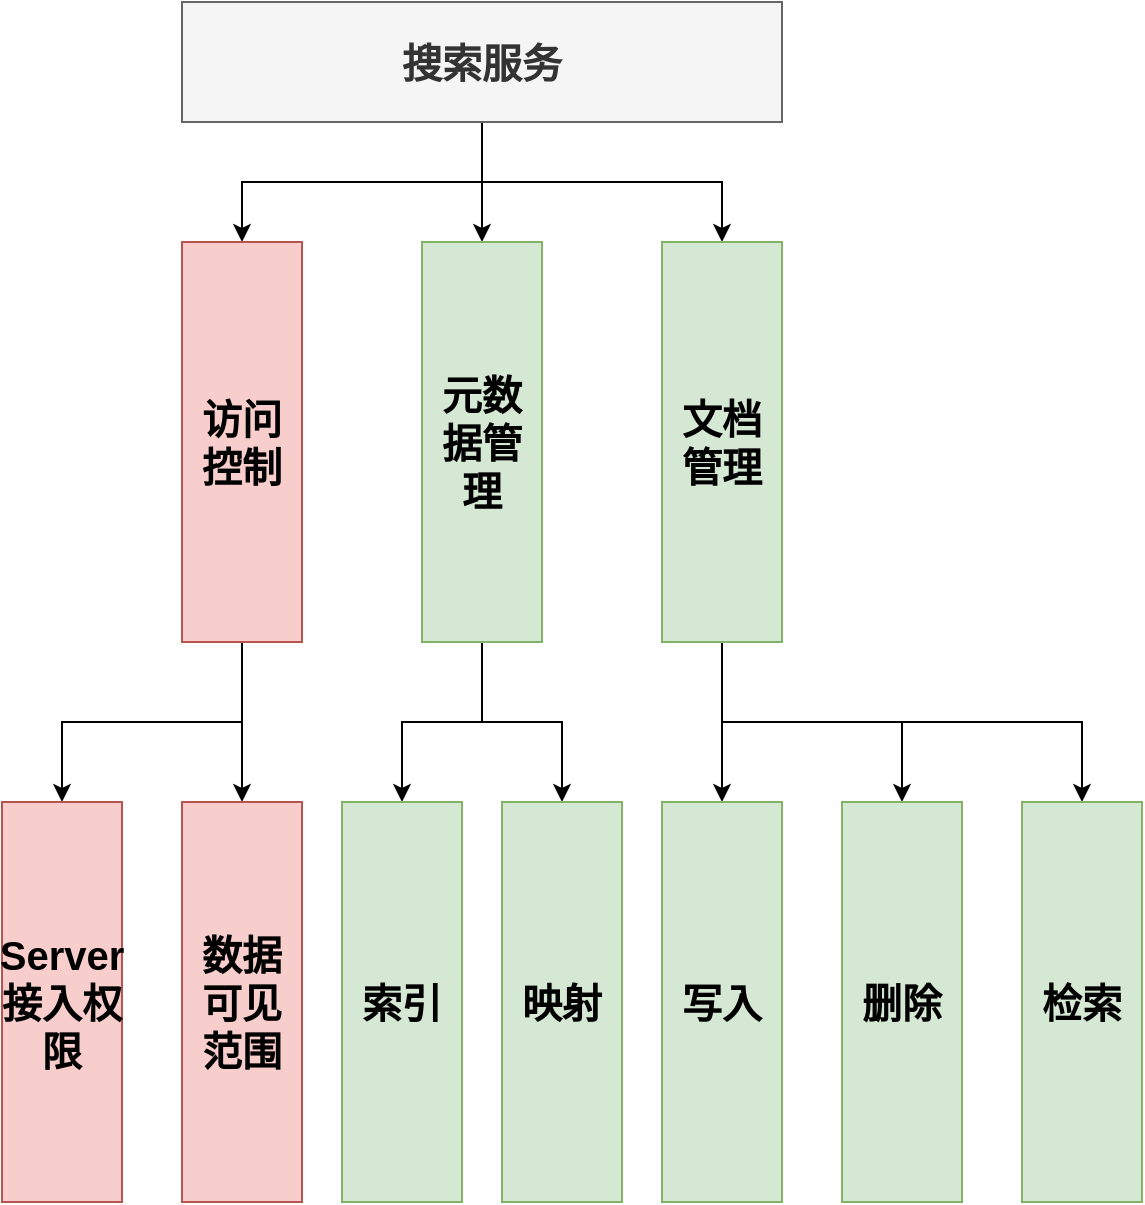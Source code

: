 <mxfile version="11.1.4" type="device"><diagram id="nyzzNNWqmZ5mI4QEIZFL" name="搜索功能图"><mxGraphModel dx="1086" dy="808" grid="1" gridSize="10" guides="1" tooltips="1" connect="1" arrows="1" fold="1" page="1" pageScale="1" pageWidth="827" pageHeight="1169" math="0" shadow="0"><root><mxCell id="1bt5FC6uXTFl_-FDxdfS-0"/><mxCell id="1bt5FC6uXTFl_-FDxdfS-1" parent="1bt5FC6uXTFl_-FDxdfS-0"/><mxCell id="v7ilvxwStK7RIsuD0TLw-4" value="" style="edgeStyle=orthogonalEdgeStyle;rounded=0;orthogonalLoop=1;jettySize=auto;html=1;fontSize=20;" parent="1bt5FC6uXTFl_-FDxdfS-1" source="v7ilvxwStK7RIsuD0TLw-0" target="v7ilvxwStK7RIsuD0TLw-3" edge="1"><mxGeometry relative="1" as="geometry"/></mxCell><mxCell id="v7ilvxwStK7RIsuD0TLw-6" value="" style="edgeStyle=orthogonalEdgeStyle;rounded=0;orthogonalLoop=1;jettySize=auto;html=1;fontSize=20;" parent="1bt5FC6uXTFl_-FDxdfS-1" source="v7ilvxwStK7RIsuD0TLw-0" target="v7ilvxwStK7RIsuD0TLw-5" edge="1"><mxGeometry relative="1" as="geometry"/></mxCell><mxCell id="v7ilvxwStK7RIsuD0TLw-8" value="" style="edgeStyle=orthogonalEdgeStyle;rounded=0;orthogonalLoop=1;jettySize=auto;html=1;fontSize=20;" parent="1bt5FC6uXTFl_-FDxdfS-1" source="v7ilvxwStK7RIsuD0TLw-0" target="v7ilvxwStK7RIsuD0TLw-7" edge="1"><mxGeometry relative="1" as="geometry"/></mxCell><mxCell id="v7ilvxwStK7RIsuD0TLw-0" value="搜索服务" style="rounded=0;whiteSpace=wrap;html=1;fontStyle=1;fontSize=20;fillColor=#f5f5f5;strokeColor=#666666;fontColor=#333333;" parent="1bt5FC6uXTFl_-FDxdfS-1" vertex="1"><mxGeometry x="240" y="120" width="300" height="60" as="geometry"/></mxCell><mxCell id="_EwHxVmkhhxZZt26FMsp-8" value="" style="edgeStyle=orthogonalEdgeStyle;rounded=0;orthogonalLoop=1;jettySize=auto;html=1;exitX=1;exitY=0.5;exitDx=0;exitDy=0;" parent="1bt5FC6uXTFl_-FDxdfS-1" source="v7ilvxwStK7RIsuD0TLw-7" target="_EwHxVmkhhxZZt26FMsp-7" edge="1"><mxGeometry relative="1" as="geometry"/></mxCell><mxCell id="_EwHxVmkhhxZZt26FMsp-10" value="" style="edgeStyle=orthogonalEdgeStyle;rounded=0;orthogonalLoop=1;jettySize=auto;html=1;exitX=1;exitY=0.5;exitDx=0;exitDy=0;" parent="1bt5FC6uXTFl_-FDxdfS-1" source="v7ilvxwStK7RIsuD0TLw-7" target="_EwHxVmkhhxZZt26FMsp-9" edge="1"><mxGeometry relative="1" as="geometry"/></mxCell><mxCell id="_EwHxVmkhhxZZt26FMsp-12" value="" style="edgeStyle=orthogonalEdgeStyle;rounded=0;orthogonalLoop=1;jettySize=auto;html=1;" parent="1bt5FC6uXTFl_-FDxdfS-1" source="v7ilvxwStK7RIsuD0TLw-7" target="_EwHxVmkhhxZZt26FMsp-11" edge="1"><mxGeometry relative="1" as="geometry"/></mxCell><mxCell id="v7ilvxwStK7RIsuD0TLw-7" value="文档管理" style="rounded=0;whiteSpace=wrap;html=1;fontStyle=1;fontSize=20;direction=south;fillColor=#d5e8d4;strokeColor=#82b366;" parent="1bt5FC6uXTFl_-FDxdfS-1" vertex="1"><mxGeometry x="480" y="240" width="60" height="200" as="geometry"/></mxCell><mxCell id="_EwHxVmkhhxZZt26FMsp-11" value="写入" style="rounded=0;whiteSpace=wrap;html=1;fontStyle=1;fontSize=20;direction=south;fillColor=#d5e8d4;strokeColor=#82b366;" parent="1bt5FC6uXTFl_-FDxdfS-1" vertex="1"><mxGeometry x="480" y="520" width="60" height="200" as="geometry"/></mxCell><mxCell id="_EwHxVmkhhxZZt26FMsp-9" value="删除" style="rounded=0;whiteSpace=wrap;html=1;fontStyle=1;fontSize=20;direction=south;fillColor=#d5e8d4;strokeColor=#82b366;" parent="1bt5FC6uXTFl_-FDxdfS-1" vertex="1"><mxGeometry x="570" y="520" width="60" height="200" as="geometry"/></mxCell><mxCell id="_EwHxVmkhhxZZt26FMsp-7" value="检索" style="rounded=0;whiteSpace=wrap;html=1;fontStyle=1;fontSize=20;direction=south;fillColor=#d5e8d4;strokeColor=#82b366;" parent="1bt5FC6uXTFl_-FDxdfS-1" vertex="1"><mxGeometry x="660" y="520" width="60" height="200" as="geometry"/></mxCell><mxCell id="II9FQGvRWIErgiQiVrHA-1" value="" style="edgeStyle=orthogonalEdgeStyle;rounded=0;orthogonalLoop=1;jettySize=auto;html=1;" parent="1bt5FC6uXTFl_-FDxdfS-1" source="v7ilvxwStK7RIsuD0TLw-5" target="II9FQGvRWIErgiQiVrHA-0" edge="1"><mxGeometry relative="1" as="geometry"/></mxCell><mxCell id="II9FQGvRWIErgiQiVrHA-3" value="" style="edgeStyle=orthogonalEdgeStyle;rounded=0;orthogonalLoop=1;jettySize=auto;html=1;" parent="1bt5FC6uXTFl_-FDxdfS-1" source="v7ilvxwStK7RIsuD0TLw-5" target="II9FQGvRWIErgiQiVrHA-2" edge="1"><mxGeometry relative="1" as="geometry"/></mxCell><mxCell id="v7ilvxwStK7RIsuD0TLw-5" value="元数据管理" style="rounded=0;whiteSpace=wrap;html=1;fontStyle=1;fontSize=20;direction=south;fillColor=#d5e8d4;strokeColor=#82b366;" parent="1bt5FC6uXTFl_-FDxdfS-1" vertex="1"><mxGeometry x="360" y="240" width="60" height="200" as="geometry"/></mxCell><mxCell id="II9FQGvRWIErgiQiVrHA-2" value="映射" style="rounded=0;whiteSpace=wrap;html=1;fontStyle=1;fontSize=20;direction=south;fillColor=#d5e8d4;strokeColor=#82b366;" parent="1bt5FC6uXTFl_-FDxdfS-1" vertex="1"><mxGeometry x="400" y="520" width="60" height="200" as="geometry"/></mxCell><mxCell id="II9FQGvRWIErgiQiVrHA-0" value="索引" style="rounded=0;whiteSpace=wrap;html=1;fontStyle=1;fontSize=20;direction=south;fillColor=#d5e8d4;strokeColor=#82b366;" parent="1bt5FC6uXTFl_-FDxdfS-1" vertex="1"><mxGeometry x="320" y="520" width="60" height="200" as="geometry"/></mxCell><mxCell id="_EwHxVmkhhxZZt26FMsp-1" value="" style="edgeStyle=orthogonalEdgeStyle;rounded=0;orthogonalLoop=1;jettySize=auto;html=1;exitX=1;exitY=0.5;exitDx=0;exitDy=0;" parent="1bt5FC6uXTFl_-FDxdfS-1" source="v7ilvxwStK7RIsuD0TLw-3" target="_EwHxVmkhhxZZt26FMsp-0" edge="1"><mxGeometry relative="1" as="geometry"/></mxCell><mxCell id="_EwHxVmkhhxZZt26FMsp-3" value="" style="edgeStyle=orthogonalEdgeStyle;rounded=0;orthogonalLoop=1;jettySize=auto;html=1;exitX=1;exitY=0.5;exitDx=0;exitDy=0;" parent="1bt5FC6uXTFl_-FDxdfS-1" source="v7ilvxwStK7RIsuD0TLw-3" target="_EwHxVmkhhxZZt26FMsp-2" edge="1"><mxGeometry relative="1" as="geometry"/></mxCell><mxCell id="v7ilvxwStK7RIsuD0TLw-3" value="访问控制" style="rounded=0;whiteSpace=wrap;html=1;fontStyle=1;fontSize=20;direction=south;fillColor=#f8cecc;strokeColor=#b85450;" parent="1bt5FC6uXTFl_-FDxdfS-1" vertex="1"><mxGeometry x="240" y="240" width="60" height="200" as="geometry"/></mxCell><mxCell id="_EwHxVmkhhxZZt26FMsp-2" value="数据可见范围" style="rounded=0;whiteSpace=wrap;html=1;fontStyle=1;fontSize=20;direction=south;fillColor=#f8cecc;strokeColor=#b85450;" parent="1bt5FC6uXTFl_-FDxdfS-1" vertex="1"><mxGeometry x="240" y="520" width="60" height="200" as="geometry"/></mxCell><mxCell id="_EwHxVmkhhxZZt26FMsp-0" value="Server&lt;br&gt;接入权限" style="rounded=0;whiteSpace=wrap;html=1;fontStyle=1;fontSize=20;direction=south;fillColor=#f8cecc;strokeColor=#b85450;" parent="1bt5FC6uXTFl_-FDxdfS-1" vertex="1"><mxGeometry x="150" y="520" width="60" height="200" as="geometry"/></mxCell></root></mxGraphModel></diagram><diagram id="G4bWBQ9KmX_OVODt63YT" name="搜索架构图"><mxGraphModel dx="1086" dy="808" grid="1" gridSize="10" guides="1" tooltips="1" connect="1" arrows="1" fold="1" page="1" pageScale="1" pageWidth="827" pageHeight="1169" math="0" shadow="0"><root><mxCell id="YS5It0yasbeYNUYXWlUj-0"/><mxCell id="YS5It0yasbeYNUYXWlUj-1" parent="YS5It0yasbeYNUYXWlUj-0"/><mxCell id="D_XsXljDCP3pQcd91aoW-12" value="元数据管理" style="rounded=0;whiteSpace=wrap;html=1;fontStyle=1;fontSize=20;fillColor=#d5e8d4;strokeColor=#82b366;" parent="YS5It0yasbeYNUYXWlUj-1" vertex="1"><mxGeometry x="80" y="140" width="160" height="60" as="geometry"/></mxCell><mxCell id="D_XsXljDCP3pQcd91aoW-14" value="文档管理" style="rounded=0;whiteSpace=wrap;html=1;fontStyle=1;fontSize=20;fillColor=#d5e8d4;strokeColor=#82b366;" parent="YS5It0yasbeYNUYXWlUj-1" vertex="1"><mxGeometry x="240" y="140" width="160" height="60" as="geometry"/></mxCell><mxCell id="D_XsXljDCP3pQcd91aoW-15" value="接口管理" style="rounded=0;whiteSpace=wrap;html=1;fontStyle=1;fontSize=20;fillColor=#d5e8d4;strokeColor=#82b366;" parent="YS5It0yasbeYNUYXWlUj-1" vertex="1"><mxGeometry x="400" y="80" width="160" height="180" as="geometry"/></mxCell><mxCell id="D_XsXljDCP3pQcd91aoW-16" value="Demo" style="rounded=0;whiteSpace=wrap;html=1;fontStyle=1;fontSize=20;fillColor=#d5e8d4;strokeColor=#82b366;" parent="YS5It0yasbeYNUYXWlUj-1" vertex="1"><mxGeometry x="560" y="80" width="160" height="180" as="geometry"/></mxCell><mxCell id="D_XsXljDCP3pQcd91aoW-17" value="元数据业务" style="rounded=0;whiteSpace=wrap;html=1;fontStyle=1;fontSize=20;fillColor=#d5e8d4;strokeColor=#82b366;" parent="YS5It0yasbeYNUYXWlUj-1" vertex="1"><mxGeometry x="80" y="200" width="160" height="60" as="geometry"/></mxCell><mxCell id="D_XsXljDCP3pQcd91aoW-18" value="文档业务" style="rounded=0;whiteSpace=wrap;html=1;fontStyle=1;fontSize=20;fillColor=#d5e8d4;strokeColor=#82b366;" parent="YS5It0yasbeYNUYXWlUj-1" vertex="1"><mxGeometry x="240" y="200" width="160" height="60" as="geometry"/></mxCell><mxCell id="D_XsXljDCP3pQcd91aoW-20" value="Elasticsearch7.0.0" style="rounded=0;whiteSpace=wrap;html=1;fontStyle=1;fontSize=20;fillColor=#dae8fc;strokeColor=#6c8ebf;" parent="YS5It0yasbeYNUYXWlUj-1" vertex="1"><mxGeometry x="80" y="260" width="640" height="60" as="geometry"/></mxCell><mxCell id="1oeIp1Vxu6flPCYCXu1E-0" value="访问控制" style="rounded=0;whiteSpace=wrap;html=1;fontStyle=1;fontSize=20;fillColor=#f8cecc;strokeColor=#b85450;dashed=1;" parent="YS5It0yasbeYNUYXWlUj-1" vertex="1"><mxGeometry x="80" y="80" width="320" height="60" as="geometry"/></mxCell></root></mxGraphModel></diagram><diagram id="zsjz_bbZw1oufz_PS_me" name="集成架构图"><mxGraphModel dx="1086" dy="808" grid="1" gridSize="10" guides="1" tooltips="1" connect="1" arrows="1" fold="1" page="1" pageScale="1" pageWidth="827" pageHeight="1169" math="0" shadow="0"><root><mxCell id="sxqxhFvc9cpKLZ11VnbM-0"/><mxCell id="sxqxhFvc9cpKLZ11VnbM-1" parent="sxqxhFvc9cpKLZ11VnbM-0"/><mxCell id="AxmPOjMh7DfaHhLL6utb-0" value="ES集群&lt;br style=&quot;font-size: 20px&quot;&gt;承载业务数据" style="rounded=0;whiteSpace=wrap;html=1;fontStyle=1;fontSize=20;fillColor=#dae8fc;strokeColor=#6c8ebf;" parent="sxqxhFvc9cpKLZ11VnbM-1" vertex="1"><mxGeometry x="90" y="448" width="200" height="60" as="geometry"/></mxCell><mxCell id="AxmPOjMh7DfaHhLL6utb-1" value="搜索服务" style="rounded=0;whiteSpace=wrap;html=1;fontStyle=1;fontSize=20;fillColor=#d5e8d4;strokeColor=#82b366;" parent="sxqxhFvc9cpKLZ11VnbM-1" vertex="1"><mxGeometry x="90" y="288" width="200" height="60" as="geometry"/></mxCell><mxCell id="AxmPOjMh7DfaHhLL6utb-2" style="edgeStyle=orthogonalEdgeStyle;rounded=0;orthogonalLoop=1;jettySize=auto;html=1;exitX=0.5;exitY=1;exitDx=0;exitDy=0;entryX=0.5;entryY=0;entryDx=0;entryDy=0;fontSize=20;" parent="sxqxhFvc9cpKLZ11VnbM-1" source="AxmPOjMh7DfaHhLL6utb-4" target="AxmPOjMh7DfaHhLL6utb-5" edge="1"><mxGeometry relative="1" as="geometry"/></mxCell><mxCell id="AxmPOjMh7DfaHhLL6utb-3" style="edgeStyle=orthogonalEdgeStyle;rounded=0;orthogonalLoop=1;jettySize=auto;html=1;exitX=1;exitY=0.5;exitDx=0;exitDy=0;entryX=0;entryY=0.5;entryDx=0;entryDy=0;endArrow=classic;endFill=1;" parent="sxqxhFvc9cpKLZ11VnbM-1" source="AxmPOjMh7DfaHhLL6utb-4" target="AxmPOjMh7DfaHhLL6utb-6" edge="1"><mxGeometry relative="1" as="geometry"/></mxCell><mxCell id="AxmPOjMh7DfaHhLL6utb-4" value="搜索服务" style="rounded=0;whiteSpace=wrap;html=1;fontStyle=1;fontSize=20;fillColor=#d5e8d4;strokeColor=#82b366;" parent="sxqxhFvc9cpKLZ11VnbM-1" vertex="1"><mxGeometry x="80" y="278" width="200" height="60" as="geometry"/></mxCell><mxCell id="AxmPOjMh7DfaHhLL6utb-5" value="ES集群&lt;br style=&quot;font-size: 20px&quot;&gt;承载业务数据" style="rounded=0;whiteSpace=wrap;html=1;fontStyle=1;fontSize=20;fillColor=#dae8fc;strokeColor=#6c8ebf;" parent="sxqxhFvc9cpKLZ11VnbM-1" vertex="1"><mxGeometry x="80" y="438" width="200" height="60" as="geometry"/></mxCell><mxCell id="AxmPOjMh7DfaHhLL6utb-6" value="搜索接口规范库" style="rounded=0;whiteSpace=wrap;html=1;fontStyle=1;fontSize=20;fillColor=#d5e8d4;strokeColor=#82b366;" parent="sxqxhFvc9cpKLZ11VnbM-1" vertex="1"><mxGeometry x="520" y="278" width="200" height="60" as="geometry"/></mxCell><mxCell id="AxmPOjMh7DfaHhLL6utb-7" value="&lt;font style=&quot;font-size: 20px&quot;&gt;http&lt;/font&gt;" style="edgeStyle=orthogonalEdgeStyle;rounded=0;orthogonalLoop=1;jettySize=auto;html=1;exitX=0.5;exitY=1;exitDx=0;exitDy=0;endArrow=classic;endFill=1;" parent="sxqxhFvc9cpKLZ11VnbM-1" source="AxmPOjMh7DfaHhLL6utb-9" target="AxmPOjMh7DfaHhLL6utb-4" edge="1"><mxGeometry relative="1" as="geometry"/></mxCell><mxCell id="AxmPOjMh7DfaHhLL6utb-8" style="edgeStyle=orthogonalEdgeStyle;rounded=0;orthogonalLoop=1;jettySize=auto;html=1;exitX=1;exitY=0.5;exitDx=0;exitDy=0;endArrow=classic;endFill=1;" parent="sxqxhFvc9cpKLZ11VnbM-1" source="AxmPOjMh7DfaHhLL6utb-9" target="AxmPOjMh7DfaHhLL6utb-6" edge="1"><mxGeometry relative="1" as="geometry"/></mxCell><mxCell id="AxmPOjMh7DfaHhLL6utb-9" value="应用业务" style="rounded=0;whiteSpace=wrap;html=1;fontStyle=1;fontSize=20;fillColor=#f5f5f5;strokeColor=#666666;dashed=1;fontColor=#333333;" parent="sxqxhFvc9cpKLZ11VnbM-1" vertex="1"><mxGeometry x="80" y="118" width="200" height="60" as="geometry"/></mxCell></root></mxGraphModel></diagram><diagram id="iNOElur3aFZscn5vyw_o" name="业务接入流程图"><mxGraphModel dx="1086" dy="808" grid="1" gridSize="10" guides="1" tooltips="1" connect="1" arrows="1" fold="1" page="1" pageScale="1" pageWidth="827" pageHeight="1169" math="0" shadow="0"><root><mxCell id="tLYjw_-631BmuIPJWyob-0"/><mxCell id="tLYjw_-631BmuIPJWyob-1" parent="tLYjw_-631BmuIPJWyob-0"/><mxCell id="S9TSkDZb2ho8CjpbFFs2-0" value="&lt;font style=&quot;font-size: 20px&quot;&gt;客户端运行时&lt;/font&gt;" style="shape=umlLifeline;perimeter=lifelinePerimeter;whiteSpace=wrap;html=1;container=1;collapsible=0;recursiveResize=0;outlineConnect=0;fillColor=#f5f5f5;strokeColor=#666666;fontColor=#333333;" parent="tLYjw_-631BmuIPJWyob-1" vertex="1"><mxGeometry x="120" y="40" width="170" height="720" as="geometry"/></mxCell><mxCell id="S9TSkDZb2ho8CjpbFFs2-3" value="" style="html=1;points=[];perimeter=orthogonalPerimeter;fillColor=#f5f5f5;strokeColor=#666666;fontColor=#333333;" parent="S9TSkDZb2ho8CjpbFFs2-0" vertex="1"><mxGeometry x="75" y="60" width="10" height="160" as="geometry"/></mxCell><mxCell id="S9TSkDZb2ho8CjpbFFs2-9" value="" style="html=1;points=[];perimeter=orthogonalPerimeter;" parent="S9TSkDZb2ho8CjpbFFs2-0" vertex="1"><mxGeometry x="80" y="90" width="10" height="40" as="geometry"/></mxCell><mxCell id="S9TSkDZb2ho8CjpbFFs2-10" value="&lt;font style=&quot;font-size: 20px&quot;&gt;Index管理以及可见设置&lt;/font&gt;" style="edgeStyle=orthogonalEdgeStyle;html=1;align=left;spacingLeft=2;endArrow=block;rounded=0;entryX=1;entryY=0;" parent="S9TSkDZb2ho8CjpbFFs2-0" target="S9TSkDZb2ho8CjpbFFs2-9" edge="1"><mxGeometry relative="1" as="geometry"><mxPoint x="85" y="70" as="sourcePoint"/><Array as="points"><mxPoint x="110" y="70"/></Array></mxGeometry></mxCell><mxCell id="S9TSkDZb2ho8CjpbFFs2-11" value="http" style="html=1;verticalAlign=bottom;endArrow=block;" parent="S9TSkDZb2ho8CjpbFFs2-0" edge="1"><mxGeometry width="80" relative="1" as="geometry"><mxPoint x="90" y="150" as="sourcePoint"/><mxPoint x="350" y="150" as="targetPoint"/></mxGeometry></mxCell><mxCell id="S9TSkDZb2ho8CjpbFFs2-12" value="return" style="html=1;verticalAlign=bottom;endArrow=open;dashed=1;endSize=8;" parent="S9TSkDZb2ho8CjpbFFs2-0" edge="1"><mxGeometry relative="1" as="geometry"><mxPoint x="340" y="200" as="sourcePoint"/><mxPoint x="90" y="200" as="targetPoint"/></mxGeometry></mxCell><mxCell id="S9TSkDZb2ho8CjpbFFs2-13" value="" style="html=1;points=[];perimeter=orthogonalPerimeter;fillColor=#f5f5f5;strokeColor=#666666;fontColor=#333333;" parent="S9TSkDZb2ho8CjpbFFs2-0" vertex="1"><mxGeometry x="75" y="280" width="10" height="160" as="geometry"/></mxCell><mxCell id="S9TSkDZb2ho8CjpbFFs2-14" value="" style="html=1;points=[];perimeter=orthogonalPerimeter;" parent="S9TSkDZb2ho8CjpbFFs2-0" vertex="1"><mxGeometry x="80" y="310" width="10" height="40" as="geometry"/></mxCell><mxCell id="S9TSkDZb2ho8CjpbFFs2-15" value="&lt;font style=&quot;font-size: 20px&quot;&gt;Document管理&lt;/font&gt;" style="edgeStyle=orthogonalEdgeStyle;html=1;align=left;spacingLeft=2;endArrow=block;rounded=0;entryX=1;entryY=0;" parent="S9TSkDZb2ho8CjpbFFs2-0" target="S9TSkDZb2ho8CjpbFFs2-14" edge="1"><mxGeometry relative="1" as="geometry"><mxPoint x="85" y="290" as="sourcePoint"/><Array as="points"><mxPoint x="110" y="290"/></Array></mxGeometry></mxCell><mxCell id="S9TSkDZb2ho8CjpbFFs2-25" value="&lt;font style=&quot;font-size: 20px&quot;&gt;检索&lt;/font&gt;" style="text;html=1;strokeColor=none;fillColor=none;align=center;verticalAlign=middle;whiteSpace=wrap;rounded=0;" parent="S9TSkDZb2ho8CjpbFFs2-0" vertex="1"><mxGeometry x="90" y="480" width="70" height="20" as="geometry"/></mxCell><mxCell id="S9TSkDZb2ho8CjpbFFs2-1" value="客户端应用&lt;br&gt;根据规范接入" style="shape=umlActor;verticalLabelPosition=bottom;labelBackgroundColor=#ffffff;verticalAlign=top;html=1;fillColor=#f5f5f5;strokeColor=#666666;fontColor=#333333;" parent="tLYjw_-631BmuIPJWyob-1" vertex="1"><mxGeometry x="40" y="40" width="30" height="60" as="geometry"/></mxCell><mxCell id="S9TSkDZb2ho8CjpbFFs2-2" value="&lt;font style=&quot;font-size: 20px&quot;&gt;服务端运行时&lt;/font&gt;" style="shape=umlLifeline;perimeter=lifelinePerimeter;whiteSpace=wrap;html=1;container=1;collapsible=0;recursiveResize=0;outlineConnect=0;fillColor=#d5e8d4;strokeColor=#82b366;" parent="tLYjw_-631BmuIPJWyob-1" vertex="1"><mxGeometry x="400" y="40" width="160" height="720" as="geometry"/></mxCell><mxCell id="S9TSkDZb2ho8CjpbFFs2-6" value="" style="html=1;points=[];perimeter=orthogonalPerimeter;fillColor=#d5e8d4;strokeColor=#82b366;" parent="S9TSkDZb2ho8CjpbFFs2-2" vertex="1"><mxGeometry x="75" y="60" width="10" height="160" as="geometry"/></mxCell><mxCell id="S9TSkDZb2ho8CjpbFFs2-16" value="http" style="html=1;verticalAlign=bottom;endArrow=block;" parent="S9TSkDZb2ho8CjpbFFs2-2" edge="1"><mxGeometry width="80" relative="1" as="geometry"><mxPoint x="-190" y="370" as="sourcePoint"/><mxPoint x="70" y="370" as="targetPoint"/></mxGeometry></mxCell><mxCell id="S9TSkDZb2ho8CjpbFFs2-17" value="return" style="html=1;verticalAlign=bottom;endArrow=open;dashed=1;endSize=8;" parent="S9TSkDZb2ho8CjpbFFs2-2" edge="1"><mxGeometry relative="1" as="geometry"><mxPoint x="60" y="420" as="sourcePoint"/><mxPoint x="-190" y="420" as="targetPoint"/></mxGeometry></mxCell><mxCell id="S9TSkDZb2ho8CjpbFFs2-18" value="" style="html=1;points=[];perimeter=orthogonalPerimeter;fillColor=#d5e8d4;strokeColor=#82b366;" parent="S9TSkDZb2ho8CjpbFFs2-2" vertex="1"><mxGeometry x="75" y="280" width="10" height="160" as="geometry"/></mxCell><mxCell id="S9TSkDZb2ho8CjpbFFs2-19" value="" style="html=1;points=[];perimeter=orthogonalPerimeter;fillColor=#f5f5f5;strokeColor=#666666;fontColor=#333333;" parent="S9TSkDZb2ho8CjpbFFs2-2" vertex="1"><mxGeometry x="-205" y="480" width="10" height="160" as="geometry"/></mxCell><mxCell id="S9TSkDZb2ho8CjpbFFs2-23" value="return" style="html=1;verticalAlign=bottom;endArrow=open;dashed=1;endSize=8;" parent="S9TSkDZb2ho8CjpbFFs2-2" edge="1"><mxGeometry relative="1" as="geometry"><mxPoint x="60" y="620" as="sourcePoint"/><mxPoint x="-190" y="620" as="targetPoint"/></mxGeometry></mxCell><mxCell id="S9TSkDZb2ho8CjpbFFs2-24" value="" style="html=1;points=[];perimeter=orthogonalPerimeter;fillColor=#d5e8d4;strokeColor=#82b366;" parent="S9TSkDZb2ho8CjpbFFs2-2" vertex="1"><mxGeometry x="75" y="480" width="10" height="160" as="geometry"/></mxCell><mxCell id="S9TSkDZb2ho8CjpbFFs2-7" value="&lt;font style=&quot;font-size: 20px&quot;&gt;终端运行时&lt;/font&gt;" style="shape=umlLifeline;perimeter=lifelinePerimeter;whiteSpace=wrap;html=1;container=1;collapsible=0;recursiveResize=0;outlineConnect=0;" parent="tLYjw_-631BmuIPJWyob-1" vertex="1"><mxGeometry x="680" y="40" width="160" height="720" as="geometry"/></mxCell><mxCell id="S9TSkDZb2ho8CjpbFFs2-8" value="" style="html=1;points=[];perimeter=orthogonalPerimeter;" parent="S9TSkDZb2ho8CjpbFFs2-7" vertex="1"><mxGeometry x="75" y="480" width="10" height="160" as="geometry"/></mxCell><mxCell id="S9TSkDZb2ho8CjpbFFs2-22" value="http" style="html=1;verticalAlign=bottom;endArrow=block;" parent="tLYjw_-631BmuIPJWyob-1" edge="1"><mxGeometry width="80" relative="1" as="geometry"><mxPoint x="210" y="540" as="sourcePoint"/><mxPoint x="470" y="540" as="targetPoint"/></mxGeometry></mxCell><mxCell id="S9TSkDZb2ho8CjpbFFs2-26" value="http" style="html=1;verticalAlign=bottom;endArrow=block;" parent="tLYjw_-631BmuIPJWyob-1" edge="1"><mxGeometry width="80" relative="1" as="geometry"><mxPoint x="750" y="540" as="sourcePoint"/><mxPoint x="490" y="540" as="targetPoint"/></mxGeometry></mxCell><mxCell id="S9TSkDZb2ho8CjpbFFs2-27" value="&lt;font style=&quot;font-size: 20px&quot;&gt;检索&lt;/font&gt;" style="text;html=1;strokeColor=none;fillColor=none;align=center;verticalAlign=middle;whiteSpace=wrap;rounded=0;" parent="tLYjw_-631BmuIPJWyob-1" vertex="1"><mxGeometry x="680" y="520" width="70" height="20" as="geometry"/></mxCell><mxCell id="S9TSkDZb2ho8CjpbFFs2-28" value="return" style="html=1;verticalAlign=bottom;endArrow=open;dashed=1;endSize=8;" parent="tLYjw_-631BmuIPJWyob-1" edge="1"><mxGeometry relative="1" as="geometry"><mxPoint x="490" y="660" as="sourcePoint"/><mxPoint x="750" y="660" as="targetPoint"/></mxGeometry></mxCell></root></mxGraphModel></diagram></mxfile>